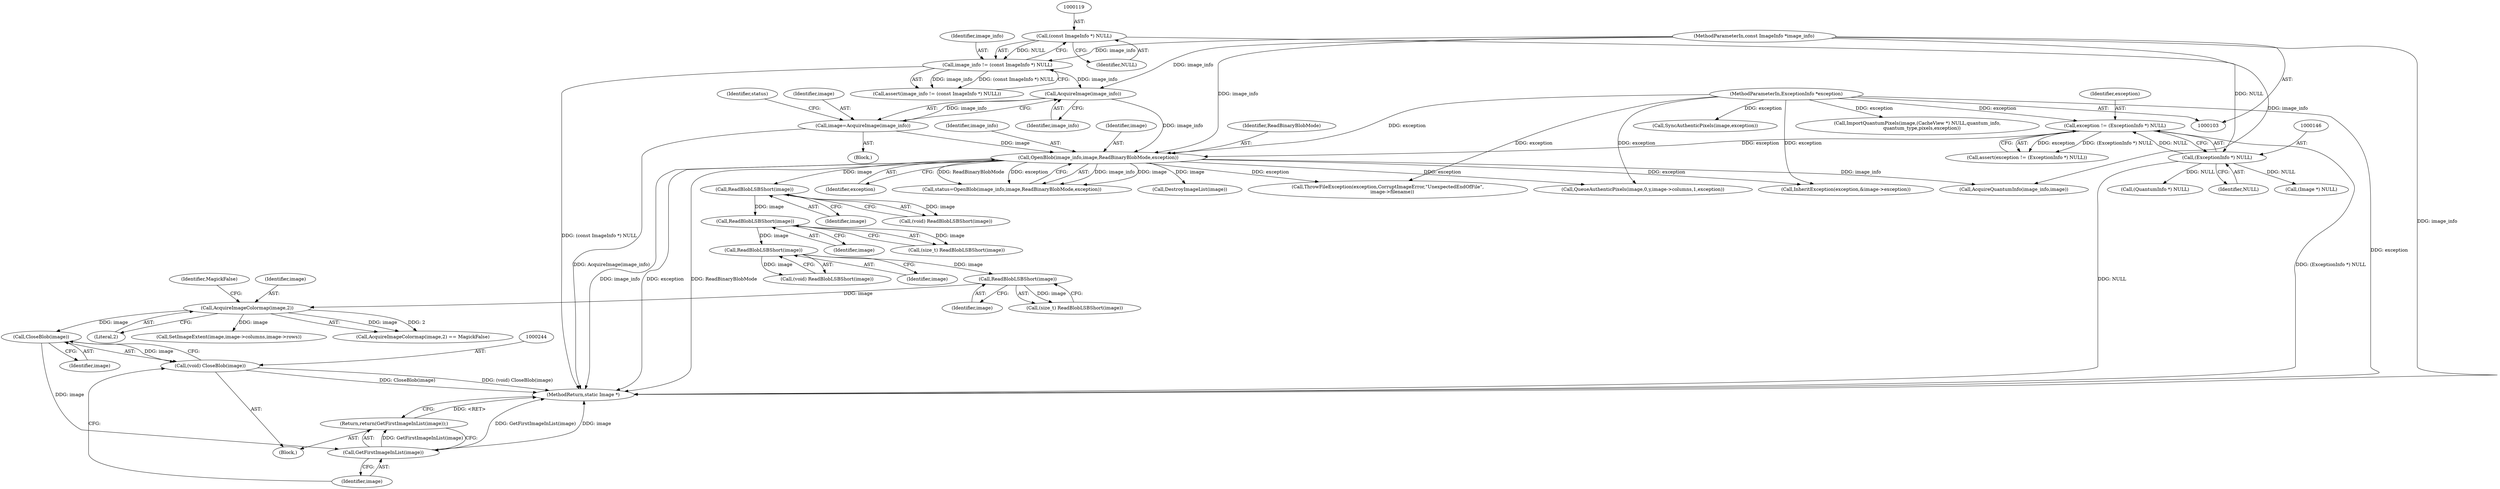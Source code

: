 digraph "0_ImageMagick_f6e9d0d9955e85bdd7540b251cd50d598dacc5e6_0@pointer" {
"1000245" [label="(Call,CloseBlob(image))"];
"1000229" [label="(Call,AcquireImageColormap(image,2))"];
"1000210" [label="(Call,ReadBlobLSBShort(image))"];
"1000202" [label="(Call,ReadBlobLSBShort(image))"];
"1000198" [label="(Call,ReadBlobLSBShort(image))"];
"1000190" [label="(Call,ReadBlobLSBShort(image))"];
"1000160" [label="(Call,OpenBlob(image_info,image,ReadBinaryBlobMode,exception))"];
"1000156" [label="(Call,AcquireImage(image_info))"];
"1000116" [label="(Call,image_info != (const ImageInfo *) NULL)"];
"1000104" [label="(MethodParameterIn,const ImageInfo *image_info)"];
"1000118" [label="(Call,(const ImageInfo *) NULL)"];
"1000154" [label="(Call,image=AcquireImage(image_info))"];
"1000143" [label="(Call,exception != (ExceptionInfo *) NULL)"];
"1000105" [label="(MethodParameterIn,ExceptionInfo *exception)"];
"1000145" [label="(Call,(ExceptionInfo *) NULL)"];
"1000243" [label="(Call,(void) CloseBlob(image))"];
"1000248" [label="(Call,GetFirstImageInList(image))"];
"1000247" [label="(Return,return(GetFirstImageInList(image));)"];
"1000120" [label="(Identifier,NULL)"];
"1000288" [label="(Call,(QuantumInfo *) NULL)"];
"1000252" [label="(Call,SetImageExtent(image,image->columns,image->rows))"];
"1000265" [label="(Call,InheritException(exception,&image->exception))"];
"1000211" [label="(Identifier,image)"];
"1000160" [label="(Call,OpenBlob(image_info,image,ReadBinaryBlobMode,exception))"];
"1000162" [label="(Identifier,image)"];
"1000147" [label="(Identifier,NULL)"];
"1000202" [label="(Call,ReadBlobLSBShort(image))"];
"1000198" [label="(Call,ReadBlobLSBShort(image))"];
"1000156" [label="(Call,AcquireImage(image_info))"];
"1000208" [label="(Call,(size_t) ReadBlobLSBShort(image))"];
"1000164" [label="(Identifier,exception)"];
"1000229" [label="(Call,AcquireImageColormap(image,2))"];
"1000232" [label="(Identifier,MagickFalse)"];
"1000118" [label="(Call,(const ImageInfo *) NULL)"];
"1000144" [label="(Identifier,exception)"];
"1000175" [label="(Call,(Image *) NULL)"];
"1000243" [label="(Call,(void) CloseBlob(image))"];
"1000231" [label="(Literal,2)"];
"1000210" [label="(Call,ReadBlobLSBShort(image))"];
"1000157" [label="(Identifier,image_info)"];
"1000282" [label="(Call,AcquireQuantumInfo(image_info,image))"];
"1000105" [label="(MethodParameterIn,ExceptionInfo *exception)"];
"1000228" [label="(Call,AcquireImageColormap(image,2) == MagickFalse)"];
"1000159" [label="(Identifier,status)"];
"1000242" [label="(Block,)"];
"1000163" [label="(Identifier,ReadBinaryBlobMode)"];
"1000161" [label="(Identifier,image_info)"];
"1000190" [label="(Call,ReadBlobLSBShort(image))"];
"1000143" [label="(Call,exception != (ExceptionInfo *) NULL)"];
"1000245" [label="(Call,CloseBlob(image))"];
"1000115" [label="(Call,assert(image_info != (const ImageInfo *) NULL))"];
"1000249" [label="(Identifier,image)"];
"1000191" [label="(Identifier,image)"];
"1000104" [label="(MethodParameterIn,const ImageInfo *image_info)"];
"1000188" [label="(Call,(void) ReadBlobLSBShort(image))"];
"1000378" [label="(Call,SyncAuthenticPixels(image,exception))"];
"1000200" [label="(Call,(void) ReadBlobLSBShort(image))"];
"1000247" [label="(Return,return(GetFirstImageInList(image));)"];
"1000106" [label="(Block,)"];
"1000116" [label="(Call,image_info != (const ImageInfo *) NULL)"];
"1000155" [label="(Identifier,image)"];
"1000158" [label="(Call,status=OpenBlob(image_info,image,ReadBinaryBlobMode,exception))"];
"1000199" [label="(Identifier,image)"];
"1000354" [label="(Call,ImportQuantumPixels(image,(CacheView *) NULL,quantum_info,\n      quantum_type,pixels,exception))"];
"1000246" [label="(Identifier,image)"];
"1000230" [label="(Identifier,image)"];
"1000154" [label="(Call,image=AcquireImage(image_info))"];
"1000172" [label="(Call,DestroyImageList(image))"];
"1000321" [label="(Call,QueueAuthenticPixels(image,0,y,image->columns,1,exception))"];
"1000145" [label="(Call,(ExceptionInfo *) NULL)"];
"1000142" [label="(Call,assert(exception != (ExceptionInfo *) NULL))"];
"1000203" [label="(Identifier,image)"];
"1000117" [label="(Identifier,image_info)"];
"1000196" [label="(Call,(size_t) ReadBlobLSBShort(image))"];
"1000425" [label="(MethodReturn,static Image *)"];
"1000248" [label="(Call,GetFirstImageInList(image))"];
"1000411" [label="(Call,ThrowFileException(exception,CorruptImageError,\"UnexpectedEndOfFile\",\n      image->filename))"];
"1000245" -> "1000243"  [label="AST: "];
"1000245" -> "1000246"  [label="CFG: "];
"1000246" -> "1000245"  [label="AST: "];
"1000243" -> "1000245"  [label="CFG: "];
"1000245" -> "1000243"  [label="DDG: image"];
"1000229" -> "1000245"  [label="DDG: image"];
"1000245" -> "1000248"  [label="DDG: image"];
"1000229" -> "1000228"  [label="AST: "];
"1000229" -> "1000231"  [label="CFG: "];
"1000230" -> "1000229"  [label="AST: "];
"1000231" -> "1000229"  [label="AST: "];
"1000232" -> "1000229"  [label="CFG: "];
"1000229" -> "1000228"  [label="DDG: image"];
"1000229" -> "1000228"  [label="DDG: 2"];
"1000210" -> "1000229"  [label="DDG: image"];
"1000229" -> "1000252"  [label="DDG: image"];
"1000210" -> "1000208"  [label="AST: "];
"1000210" -> "1000211"  [label="CFG: "];
"1000211" -> "1000210"  [label="AST: "];
"1000208" -> "1000210"  [label="CFG: "];
"1000210" -> "1000208"  [label="DDG: image"];
"1000202" -> "1000210"  [label="DDG: image"];
"1000202" -> "1000200"  [label="AST: "];
"1000202" -> "1000203"  [label="CFG: "];
"1000203" -> "1000202"  [label="AST: "];
"1000200" -> "1000202"  [label="CFG: "];
"1000202" -> "1000200"  [label="DDG: image"];
"1000198" -> "1000202"  [label="DDG: image"];
"1000198" -> "1000196"  [label="AST: "];
"1000198" -> "1000199"  [label="CFG: "];
"1000199" -> "1000198"  [label="AST: "];
"1000196" -> "1000198"  [label="CFG: "];
"1000198" -> "1000196"  [label="DDG: image"];
"1000190" -> "1000198"  [label="DDG: image"];
"1000190" -> "1000188"  [label="AST: "];
"1000190" -> "1000191"  [label="CFG: "];
"1000191" -> "1000190"  [label="AST: "];
"1000188" -> "1000190"  [label="CFG: "];
"1000190" -> "1000188"  [label="DDG: image"];
"1000160" -> "1000190"  [label="DDG: image"];
"1000160" -> "1000158"  [label="AST: "];
"1000160" -> "1000164"  [label="CFG: "];
"1000161" -> "1000160"  [label="AST: "];
"1000162" -> "1000160"  [label="AST: "];
"1000163" -> "1000160"  [label="AST: "];
"1000164" -> "1000160"  [label="AST: "];
"1000158" -> "1000160"  [label="CFG: "];
"1000160" -> "1000425"  [label="DDG: exception"];
"1000160" -> "1000425"  [label="DDG: ReadBinaryBlobMode"];
"1000160" -> "1000425"  [label="DDG: image_info"];
"1000160" -> "1000158"  [label="DDG: image_info"];
"1000160" -> "1000158"  [label="DDG: image"];
"1000160" -> "1000158"  [label="DDG: ReadBinaryBlobMode"];
"1000160" -> "1000158"  [label="DDG: exception"];
"1000156" -> "1000160"  [label="DDG: image_info"];
"1000104" -> "1000160"  [label="DDG: image_info"];
"1000154" -> "1000160"  [label="DDG: image"];
"1000143" -> "1000160"  [label="DDG: exception"];
"1000105" -> "1000160"  [label="DDG: exception"];
"1000160" -> "1000172"  [label="DDG: image"];
"1000160" -> "1000265"  [label="DDG: exception"];
"1000160" -> "1000282"  [label="DDG: image_info"];
"1000160" -> "1000321"  [label="DDG: exception"];
"1000160" -> "1000411"  [label="DDG: exception"];
"1000156" -> "1000154"  [label="AST: "];
"1000156" -> "1000157"  [label="CFG: "];
"1000157" -> "1000156"  [label="AST: "];
"1000154" -> "1000156"  [label="CFG: "];
"1000156" -> "1000154"  [label="DDG: image_info"];
"1000116" -> "1000156"  [label="DDG: image_info"];
"1000104" -> "1000156"  [label="DDG: image_info"];
"1000116" -> "1000115"  [label="AST: "];
"1000116" -> "1000118"  [label="CFG: "];
"1000117" -> "1000116"  [label="AST: "];
"1000118" -> "1000116"  [label="AST: "];
"1000115" -> "1000116"  [label="CFG: "];
"1000116" -> "1000425"  [label="DDG: (const ImageInfo *) NULL"];
"1000116" -> "1000115"  [label="DDG: image_info"];
"1000116" -> "1000115"  [label="DDG: (const ImageInfo *) NULL"];
"1000104" -> "1000116"  [label="DDG: image_info"];
"1000118" -> "1000116"  [label="DDG: NULL"];
"1000104" -> "1000103"  [label="AST: "];
"1000104" -> "1000425"  [label="DDG: image_info"];
"1000104" -> "1000282"  [label="DDG: image_info"];
"1000118" -> "1000120"  [label="CFG: "];
"1000119" -> "1000118"  [label="AST: "];
"1000120" -> "1000118"  [label="AST: "];
"1000118" -> "1000145"  [label="DDG: NULL"];
"1000154" -> "1000106"  [label="AST: "];
"1000155" -> "1000154"  [label="AST: "];
"1000159" -> "1000154"  [label="CFG: "];
"1000154" -> "1000425"  [label="DDG: AcquireImage(image_info)"];
"1000143" -> "1000142"  [label="AST: "];
"1000143" -> "1000145"  [label="CFG: "];
"1000144" -> "1000143"  [label="AST: "];
"1000145" -> "1000143"  [label="AST: "];
"1000142" -> "1000143"  [label="CFG: "];
"1000143" -> "1000425"  [label="DDG: (ExceptionInfo *) NULL"];
"1000143" -> "1000142"  [label="DDG: exception"];
"1000143" -> "1000142"  [label="DDG: (ExceptionInfo *) NULL"];
"1000105" -> "1000143"  [label="DDG: exception"];
"1000145" -> "1000143"  [label="DDG: NULL"];
"1000105" -> "1000103"  [label="AST: "];
"1000105" -> "1000425"  [label="DDG: exception"];
"1000105" -> "1000265"  [label="DDG: exception"];
"1000105" -> "1000321"  [label="DDG: exception"];
"1000105" -> "1000354"  [label="DDG: exception"];
"1000105" -> "1000378"  [label="DDG: exception"];
"1000105" -> "1000411"  [label="DDG: exception"];
"1000145" -> "1000147"  [label="CFG: "];
"1000146" -> "1000145"  [label="AST: "];
"1000147" -> "1000145"  [label="AST: "];
"1000145" -> "1000425"  [label="DDG: NULL"];
"1000145" -> "1000175"  [label="DDG: NULL"];
"1000145" -> "1000288"  [label="DDG: NULL"];
"1000243" -> "1000242"  [label="AST: "];
"1000244" -> "1000243"  [label="AST: "];
"1000249" -> "1000243"  [label="CFG: "];
"1000243" -> "1000425"  [label="DDG: CloseBlob(image)"];
"1000243" -> "1000425"  [label="DDG: (void) CloseBlob(image)"];
"1000248" -> "1000247"  [label="AST: "];
"1000248" -> "1000249"  [label="CFG: "];
"1000249" -> "1000248"  [label="AST: "];
"1000247" -> "1000248"  [label="CFG: "];
"1000248" -> "1000425"  [label="DDG: GetFirstImageInList(image)"];
"1000248" -> "1000425"  [label="DDG: image"];
"1000248" -> "1000247"  [label="DDG: GetFirstImageInList(image)"];
"1000247" -> "1000242"  [label="AST: "];
"1000425" -> "1000247"  [label="CFG: "];
"1000247" -> "1000425"  [label="DDG: <RET>"];
}
